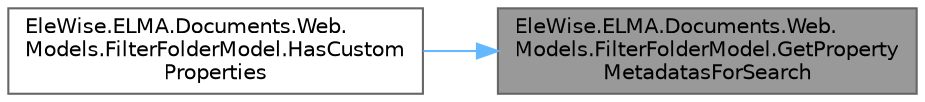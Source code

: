 digraph "EleWise.ELMA.Documents.Web.Models.FilterFolderModel.GetPropertyMetadatasForSearch"
{
 // LATEX_PDF_SIZE
  bgcolor="transparent";
  edge [fontname=Helvetica,fontsize=10,labelfontname=Helvetica,labelfontsize=10];
  node [fontname=Helvetica,fontsize=10,shape=box,height=0.2,width=0.4];
  rankdir="RL";
  Node1 [id="Node000001",label="EleWise.ELMA.Documents.Web.\lModels.FilterFolderModel.GetProperty\lMetadatasForSearch",height=0.2,width=0.4,color="gray40", fillcolor="grey60", style="filled", fontcolor="black",tooltip="Дополнимтельные поля для отображения"];
  Node1 -> Node2 [id="edge1_Node000001_Node000002",dir="back",color="steelblue1",style="solid",tooltip=" "];
  Node2 [id="Node000002",label="EleWise.ELMA.Documents.Web.\lModels.FilterFolderModel.HasCustom\lProperties",height=0.2,width=0.4,color="grey40", fillcolor="white", style="filled",URL="$class_ele_wise_1_1_e_l_m_a_1_1_documents_1_1_web_1_1_models_1_1_filter_folder_model.html#a64dbb54531555fa4ab021545f6ccc6a2",tooltip=" "];
}
